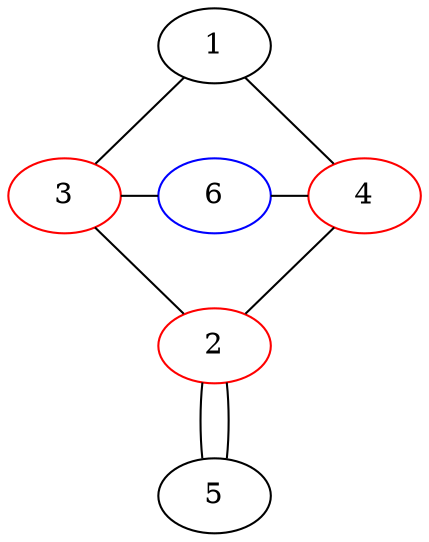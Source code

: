 graph {
  1 -- 3 -- 2;
  1 -- 4 -- 2;
  2 -- 5 -- 2;
  3 -- 6 -- 4;

  {
    rank="same";
    3;
    4;
    6;

  }

  2 [color="red"];
  3 [color="red"];
  4 [color="red"];
  6 [color="blue"];

}
